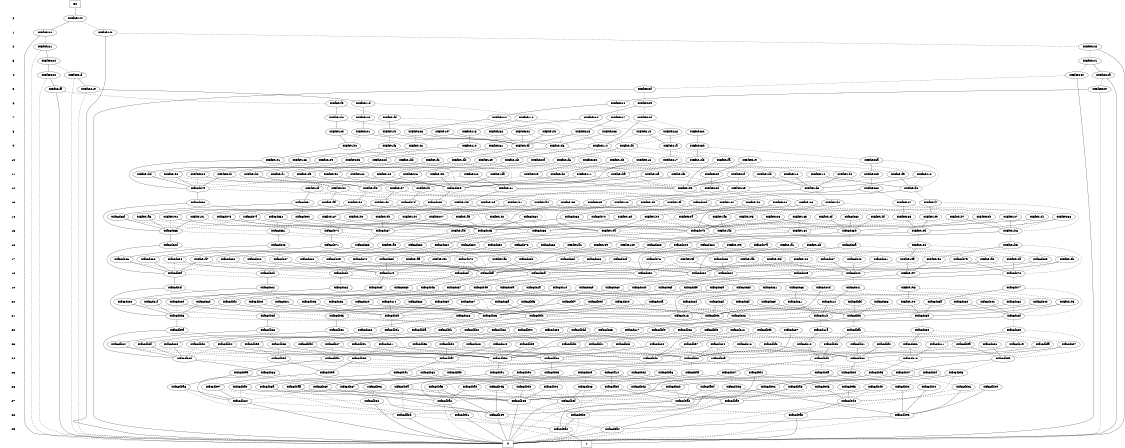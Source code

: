 digraph "DD" {
size = "7.5,10"
center = true;
edge [dir = none];
{ node [shape = plaintext];
  edge [style = invis];
  "CONST NODES" [style = invis];
" 0 " -> " 1 " -> " 2 " -> " 3 " -> " 4 " -> " 5 " -> " 6 " -> " 7 " -> " 8 " -> " 9 " -> " 10 " -> " 11 " -> " 12 " -> " 13 " -> " 14 " -> " 15 " -> " 16 " -> " 17 " -> " 18 " -> " 19 " -> " 20 " -> " 21 " -> " 22 " -> " 23 " -> " 24 " -> " 25 " -> " 26 " -> " 27 " -> " 28 " -> " 29 " -> "CONST NODES"; 
}
{ rank = same; node [shape = box]; edge [style = invis];
"F0"; }
{ rank = same; " 0 ";
"0x5fce244";
}
{ rank = same; " 1 ";
"0x5fce222";
"0x5fce243";
}
{ rank = same; " 2 ";
"0x5fce221";
"0x5fce242";
}
{ rank = same; " 3 ";
"0x5fce220";
"0x5fce241";
}
{ rank = same; " 4 ";
"0x5fce21f";
"0x5fce240";
"0x5fce200";
"0x5fce22a";
}
{ rank = same; " 5 ";
"0x5fce229";
"0x5fce1ff";
"0x5fce23f";
"0x5fce21e";
}
{ rank = same; " 6 ";
"0x5fce228";
"0x5fce21d";
"0x5fce1fe";
"0x5fce23e";
}
{ rank = same; " 7 ";
"0x5fce224";
"0x5fce21c";
"0x5fce203";
"0x5fce234";
"0x5fce227";
"0x5fce1fd";
"0x5fce23d";
"0x5fce1d8";
}
{ rank = same; " 8 ";
"0x5fce1d7";
"0x5fce1fc";
"0x5fce201";
"0x5fce23c";
"0x5fce215";
"0x5fce21b";
"0x5fce233";
"0x5fce223";
"0x5fce226";
"0x5fce232";
"0x5fce1f4";
"0x5fce225";
"0x5fce202";
"0x5fce1cd";
}
{ rank = same; " 9 ";
"0x5fce23b";
"0x5fce1df";
"0x5fce21a";
"0x5fce1d6";
"0x5fce1cc";
"0x5fce1fb";
"0x5fce214";
"0x5fce210";
"0x5fce1f3";
"0x5fce1bc";
"0x5fce231";
}
{ rank = same; " 10 ";
"0x5fce1f2";
"0x5fce23a";
"0x5fce1c3";
"0x5fce1d5";
"0x5fce20f";
"0x5fce1f6";
"0x5fce230";
"0x5fce205";
"0x5fce1ce";
"0x5fce219";
"0x5fce1de";
"0x5fce191";
"0x5fce22d";
"0x5fce1bb";
"0x5fce213";
"0x5fce1fa";
"0x5fce1cb";
"0x5fce217";
"0x5fce1e9";
"0x5fce1db";
}
{ rank = same; " 11 ";
"0x5fce1f9";
"0x5fce20e";
"0x5fce216";
"0x5fce1da";
"0x5fce1f1";
"0x5fce204";
"0x5fce22c";
"0x5fce22f";
"0x5fce1f5";
"0x5fce22b";
"0x5fce1d4";
"0x5fce1e8";
"0x5fce1d9";
"0x5fce211";
"0x5fce1ca";
"0x5fce212";
"0x5fce1c2";
"0x5fce206";
"0x5fce1b3";
"0x5fce1bd";
"0x5fce22e";
"0x5fce190";
"0x5fce239";
"0x5fce1e0";
"0x5fce1c4";
"0x5fce1dc";
"0x5fce218";
"0x5fce1dd";
"0x5fce1ba";
}
{ rank = same; " 12 ";
"0x5fce1a5";
"0x5fce18f";
"0x5fce1f0";
"0x5fce1d3";
"0x5fce1b9";
"0x5fce1f8";
"0x5fce1e7";
"0xfc6dc8e";
"0x5fce238";
"0x5fce1b2";
"0x5fce1c1";
"0x5fce20d";
"0xfc6dc7e";
"0x5fce1c9";
}
{ rank = same; " 13 ";
"0x5fce1d0";
"0x5fce1a4";
"0xfc6dc85";
"0x5fce237";
"0x5fce1c0";
"0x5fce20c";
"0x5fce1e3";
"0x5fce1b8";
"0x5fce18e";
"0xfc6dc53";
"0x5fce1f7";
"0x5fce1be";
"0xfc6dc91";
"0x5fce209";
"0x5fce1d2";
"0x5fce1c6";
"0x5fce1b1";
"0xfc6dc7d";
"0x5fce1e6";
"0xfc6dc8d";
"0x5fce1c8";
"0x5fce193";
"0x5fce1af";
"0x5fce1ef";
}
{ rank = same; " 14 ";
"0x5fce235";
"0x5fce1e5";
"0x5fce1c5";
"0x5fce1bf";
"0x5fce207";
"0x5fce1e2";
"0x5fce1cf";
"0x5fce208";
"0x5fce20b";
"0xfc6dc8f";
"0x5fce20a";
"0xfc6dc52";
"0x5fce1ee";
"0x5fce1d1";
"0x5fce19b";
"0x5fce1a6";
"0x5fce1b0";
"0x5fce187";
"0xfc6dc7f";
"0xfc6dc90";
"0xfc6dc75";
"0x5fce192";
"0x5fce1e4";
"0x5fce1b4";
"0x5fce1a3";
"0xfc6dc7c";
"0x5fce1b7";
"0xfc6dc86";
"0xfc6dc8c";
"0x5fce18d";
"0x5fce236";
"0x5fce1e1";
"0x5fce1c7";
"0x5fce1ae";
"0xfc6dc84";
}
{ rank = same; " 15 ";
"0xfc6dc67";
"0xfc6dc7b";
"0x5fce18c";
"0xfc6dc35";
"0x5fce1ad";
"0xfc6dc45";
"0x5fce1ed";
"0x5fce1a2";
"0xfc6dc74";
"0xfc6dc83";
"0x5fce19a";
"0xfc6dc8b";
"0x5fce1b6";
"0xfc6dc51";
}
{ rank = same; " 16 ";
"0xfc6dc80";
"0x5fce1a1";
"0xfc6dc66";
"0x5fce1ec";
"0xfc6dc3c";
"0xfc6dc8a";
"0xfc6dc7a";
"0x5fce18b";
"0x5fce1a9";
"0xfc6dc55";
"0xfc6dc50";
"0x5fce189";
"0x5fce19e";
"0xfc6dc48";
"0x5fce1b5";
"0x5fce199";
"0xfc6dc82";
"0xfc6dc34";
"0x5fce1ac";
"0xfc6dc44";
"0xfc6dc88";
"0xfc6dc71";
"0xfc6dc0d";
"0xfc6dc73";
}
{ rank = same; " 17 ";
"0xfc6dc49";
"0xfc6dc79";
"0x5fce1eb";
"0xfc6dc89";
"0xfc6dc36";
"0xfc6dc4f";
"0x5fce1a7";
"0xfc6dc5d";
"0xfc6dc87";
"0xfc6dc70";
"0x5fce1a0";
"0x5fce19c";
"0x5fce1ea";
"0xfc6dc33";
"0x5fce19d";
"0x5fce19f";
"0xfc6dc3b";
"0xfc6dc2c";
"0x5fce1aa";
"0xfc6dc47";
"0xfc6dc54";
"0xfc6dc72";
"0x5fce1ab";
"0x5fce188";
"0xfc6dc81";
"0x5fce1a8";
"0xfc6dc3d";
"0x5fce198";
"0xfc6dc43";
"0x5fce18a";
"0xfc6dc76";
"0xfc6dc46";
"0xfc6dc65";
"0xfc6dc68";
"0xfc6dc0c";
}
{ rank = same; " 18 ";
"0xfc6dbff";
"0xfc6dc4e";
"0xfc6dc6f";
"0xfc6dc0b";
"0xfc6dc64";
"0xfc6dc78";
"0x5fce197";
"0xfc6dc2b";
"0xfc6dc3a";
"0xfc6dc1e";
"0xfc6dc32";
"0xfc6dc42";
"0xfc6dbef";
"0xfc6dc5c";
}
{ rank = same; " 19 ";
"0xfc6dc1d";
"0xfc6dc4b";
"0xfc6dc2a";
"0x5fce196";
"0xfc6dc02";
"0xfc6dc41";
"0xfc6dc0f";
"0xfc6dc6b";
"0xfc6dc31";
"0xfc6dc60";
"0xfc6dc39";
"0xfc6dc3f";
"0xfc6dbee";
"0xfc6dc4d";
"0xfc6dbfe";
"0xfc6dc5b";
"0xfc6dc37";
"0xfc6dbf6";
"0xfc6dc77";
"0xfc6dc6e";
"0xfc6dbcf";
"0xfc6dc0a";
"0xfc6dc28";
"0xfc6dc63";
}
{ rank = same; " 20 ";
"0xfc6dc4c";
"0xfc6dc2d";
"0xfc6dbf0";
"0xfc6dc1c";
"0xfc6dc30";
"0xfc6dbf5";
"0xfc6dc5e";
"0xfc6dc62";
"0xfc6dc5f";
"0xfc6dbe6";
"0xfc6dc5a";
"0xfc6dc6c";
"0xfc6dc61";
"0xfc6dc6a";
"0x5fce195";
"0xfc6dc6d";
"0xfc6dc4a";
"0xfc6dc38";
"0xfc6dbf7";
"0x5fce194";
"0xfc6dc01";
"0xfc6dbfd";
"0xfc6dc1f";
"0xfc6dc0e";
"0xfc6dc40";
"0xfc6dc03";
"0xfc6dc14";
"0xfc6dc69";
"0xfc6dc27";
"0xfc6dc3e";
"0xfc6dc09";
"0xfc6dc29";
"0xfc6dc00";
"0xfc6dbed";
"0xfc6dbce";
}
{ rank = same; " 21 ";
"0xfc6dbc3";
"0xfc6dc2f";
"0xfc6dbe5";
"0xfc6dbf4";
"0xfc6dbec";
"0xfc6dbcd";
"0xfc6dc26";
"0xfc6dbde";
"0xfc6dbfc";
"0xfc6dc1b";
"0xfc6dc13";
"0xfc6dc59";
"0xfc6dc08";
"0xfc6dbb3";
}
{ rank = same; " 22 ";
"0xfc6dbf3";
"0xfc6dbe4";
"0xfc6dc12";
"0xfc6dc58";
"0xfc6dbc6";
"0xfc6dc07";
"0xfc6dc22";
"0xfc6db9f";
"0xfc6dc17";
"0xfc6dbc2";
"0xfc6dbe2";
"0xfc6dbf1";
"0xfc6dbf9";
"0xfc6dbd1";
"0xfc6dc05";
"0xfc6dbba";
"0xfc6dbcc";
"0xfc6dc25";
"0xfc6dbfb";
"0xfc6dbeb";
"0xfc6dbdd";
"0xfc6dbb2";
"0xfc6dc2e";
"0xfc6dc1a";
}
{ rank = same; " 23 ";
"0xfc6dbe7";
"0xfc6dbd4";
"0xfc6dbdc";
"0xfc6dbea";
"0xfc6dc15";
"0xfc6dc18";
"0xfc6dbcb";
"0xfc6dbc7";
"0xfc6dbc4";
"0xfc6dc24";
"0xfc6dbb4";
"0xfc6dbfa";
"0xfc6dc04";
"0xfc6dbf2";
"0xfc6dc23";
"0xfc6dbb1";
"0xfc6dc20";
"0xfc6dc57";
"0xfc6dbc1";
"0xfc6dbb9";
"0xfc6dc16";
"0xfc6dc11";
"0xfc6dbf8";
"0xfc6dbdf";
"0xfc6dc56";
"0xfc6db9e";
"0xfc6dbad";
"0xfc6dbd0";
"0xfc6dc19";
"0xfc6dbc5";
"0xfc6dbe3";
"0xfc6dc06";
"0xfc6dbe1";
"0xfc6dbbb";
"0xfc6dc21";
}
{ rank = same; " 24 ";
"0xfc6dbb8";
"0xfc6db8d";
"0xfc6dc10";
"0xfc6db9d";
"0xfc6dbdb";
"0xfc6dbb0";
"0xfc6dbd3";
"0xfc6dbc0";
"0xfc6dba7";
"0xfc6dbe0";
"0xfc6dbe9";
"0xfc6dbac";
"0xfc6dbca";
"0xfc6db96";
}
{ rank = same; " 25 ";
"0xfc6dbab";
"0xfc6dba1";
"0xfc6db88";
"0xfc6dbb7";
"0xfc6dbd2";
"0xfc6dba9";
"0xfc6db99";
"0xfc6db8c";
"0xfc6dbbd";
"0xfc6dbd7";
"0xfc6da10";
"0xfc6db91";
"0xfc6dbbf";
"0xfc6dbaf";
"0xfc6db95";
"0xfc6dba6";
"0xfc6dbc9";
"0xfc6d9f4";
"0xfc6db9c";
"0xfc6dbb5";
"0xfc6dbe8";
"0xfc6dbda";
}
{ rank = same; " 26 ";
"0xfc6dba5";
"0xfc6db9b";
"0xfc6dba8";
"0xfc6dbc8";
"0xfc6dbb6";
"0xfc6dbaa";
"0xfc6dbd9";
"0xfc6dba3";
"0xfc6db8e";
"0xfc6db8b";
"0xfc6dba0";
"0xfc6db92";
"0xfc6da0e";
"0xfc6db94";
"0xfc6dbd5";
"0xfc6db87";
"0xfc6dbd6";
"0xfc6db98";
"0xfc6d9f3";
"0xfc6db9a";
"0xfc6db8a";
"0xfc6dbbe";
"0xfc6db90";
"0xfc6dbbc";
"0xfc6d9d5";
"0xfc6da0f";
"0xfc6dbd8";
"0xfc6db97";
"0xfc6dbae";
}
{ rank = same; " 27 ";
"0xfc6dba2";
"0xfc6db8f";
"0xfc6db86";
"0xfc6db85";
"0xfc6d9d4";
"0xfc6d9ab";
"0xfc6dba4";
"0xfc6db84";
}
{ rank = same; " 28 ";
"0xfc6d9a0";
"0xfc6da0d";
"0xfc6db89";
"0xfc6d9b1";
"0xfc6d9be";
"0xfc6db93";
}
{ rank = same; " 29 ";
"0xfc6d9a2";
"0xfc6d9a4";
}
{ rank = same; "CONST NODES";
{ node [shape = box]; "0x7356c9c";
"0x7356c9b";
}
}
"F0" -> "0x5fce244" [style = solid];
"0x5fce244" -> "0x5fce222";
"0x5fce244" -> "0x5fce243" [style = dashed];
"0x5fce222" -> "0x7356c9c";
"0x5fce222" -> "0x5fce221" [style = dashed];
"0x5fce243" -> "0x7356c9c";
"0x5fce243" -> "0x5fce242" [style = dashed];
"0x5fce221" -> "0x5fce220";
"0x5fce221" -> "0x7356c9c" [style = dashed];
"0x5fce242" -> "0x7356c9c";
"0x5fce242" -> "0x5fce241" [style = dashed];
"0x5fce220" -> "0x5fce200";
"0x5fce220" -> "0x5fce21f" [style = dashed];
"0x5fce241" -> "0x5fce22a";
"0x5fce241" -> "0x5fce240" [style = dashed];
"0x5fce21f" -> "0x5fce21e";
"0x5fce21f" -> "0x7356c9c" [style = dashed];
"0x5fce240" -> "0x7356c9c";
"0x5fce240" -> "0x5fce23f" [style = dashed];
"0x5fce200" -> "0x5fce1ff";
"0x5fce200" -> "0x7356c9c" [style = dashed];
"0x5fce22a" -> "0x7356c9c";
"0x5fce22a" -> "0x5fce229" [style = dashed];
"0x5fce229" -> "0x5fce228";
"0x5fce229" -> "0x7356c9c" [style = dashed];
"0x5fce1ff" -> "0x7356c9c";
"0x5fce1ff" -> "0x5fce1fe" [style = dashed];
"0x5fce23f" -> "0x7356c9c";
"0x5fce23f" -> "0x5fce23e" [style = dashed];
"0x5fce21e" -> "0x5fce21d";
"0x5fce21e" -> "0x7356c9c" [style = dashed];
"0x5fce228" -> "0x5fce224";
"0x5fce228" -> "0x5fce227" [style = dashed];
"0x5fce21d" -> "0x5fce203";
"0x5fce21d" -> "0x5fce21c" [style = dashed];
"0x5fce1fe" -> "0x5fce1d8";
"0x5fce1fe" -> "0x5fce1fd" [style = dashed];
"0x5fce23e" -> "0x5fce234";
"0x5fce23e" -> "0x5fce23d" [style = dashed];
"0x5fce224" -> "0x5fce223";
"0x5fce224" -> "0x5fce1d6" [style = dashed];
"0x5fce21c" -> "0x5fce215";
"0x5fce21c" -> "0x5fce21b" [style = dashed];
"0x5fce203" -> "0x5fce201";
"0x5fce203" -> "0x5fce202" [style = dashed];
"0x5fce234" -> "0x5fce232";
"0x5fce234" -> "0x5fce233" [style = dashed];
"0x5fce227" -> "0x5fce225";
"0x5fce227" -> "0x5fce226" [style = dashed];
"0x5fce1fd" -> "0x5fce1f4";
"0x5fce1fd" -> "0x5fce1fc" [style = dashed];
"0x5fce23d" -> "0x5fce214";
"0x5fce23d" -> "0x5fce23c" [style = dashed];
"0x5fce1d8" -> "0x5fce1cd";
"0x5fce1d8" -> "0x5fce1d7" [style = dashed];
"0x5fce1d7" -> "0x5fce1d6";
"0x5fce1d7" -> "0x5fce1cc" [style = dashed];
"0x5fce1fc" -> "0x5fce1df";
"0x5fce1fc" -> "0x5fce1fb" [style = dashed];
"0x5fce201" -> "0x5fce1df";
"0x5fce201" -> "0x5fce1bc" [style = dashed];
"0x5fce23c" -> "0x5fce23b";
"0x5fce23c" -> "0x5fce1fb" [style = dashed];
"0x5fce215" -> "0x5fce210";
"0x5fce215" -> "0x5fce214" [style = dashed];
"0x5fce21b" -> "0x5fce21a";
"0x5fce21b" -> "0x5fce214" [style = dashed];
"0x5fce233" -> "0x5fce1d6";
"0x5fce233" -> "0x5fce1fb" [style = dashed];
"0x5fce223" -> "0x5fce1df";
"0x5fce223" -> "0x5fce1cc" [style = dashed];
"0x5fce226" -> "0x5fce21a";
"0x5fce226" -> "0x5fce1fb" [style = dashed];
"0x5fce232" -> "0x5fce1df";
"0x5fce232" -> "0x5fce231" [style = dashed];
"0x5fce1f4" -> "0x5fce1df";
"0x5fce1f4" -> "0x5fce1f3" [style = dashed];
"0x5fce225" -> "0x5fce1df";
"0x5fce225" -> "0x5fce214" [style = dashed];
"0x5fce202" -> "0x5fce1df";
"0x5fce202" -> "0x5fce1d6" [style = dashed];
"0x5fce1cd" -> "0x5fce1bc";
"0x5fce1cd" -> "0x5fce1cc" [style = dashed];
"0x5fce23b" -> "0x5fce1d5";
"0x5fce23b" -> "0x5fce23a" [style = dashed];
"0x5fce1df" -> "0x5fce1db";
"0x5fce1df" -> "0x5fce1de" [style = dashed];
"0x5fce21a" -> "0x5fce217";
"0x5fce21a" -> "0x5fce219" [style = dashed];
"0x5fce1d6" -> "0x5fce1ce";
"0x5fce1d6" -> "0x5fce1d5" [style = dashed];
"0x5fce1cc" -> "0x5fce1c3";
"0x5fce1cc" -> "0x5fce1cb" [style = dashed];
"0x5fce1fb" -> "0x5fce1f6";
"0x5fce1fb" -> "0x5fce1fa" [style = dashed];
"0x5fce214" -> "0x5fce1cb";
"0x5fce214" -> "0x5fce213" [style = dashed];
"0x5fce210" -> "0x5fce205";
"0x5fce210" -> "0x5fce20f" [style = dashed];
"0x5fce1f3" -> "0x5fce1e9";
"0x5fce1f3" -> "0x5fce1f2" [style = dashed];
"0x5fce1bc" -> "0x5fce191";
"0x5fce1bc" -> "0x5fce1bb" [style = dashed];
"0x5fce231" -> "0x5fce22d";
"0x5fce231" -> "0x5fce230" [style = dashed];
"0x5fce1f2" -> "0x5fce1f1";
"0x5fce1f2" -> "0x5fce1b9" [style = dashed];
"0x5fce23a" -> "0x5fce239";
"0x5fce23a" -> "0x5fce1f8" [style = dashed];
"0x5fce1c3" -> "0x5fce1bd";
"0x5fce1c3" -> "0x5fce1c2" [style = dashed];
"0x5fce1d5" -> "0x5fce1ba";
"0x5fce1d5" -> "0x5fce1d4" [style = dashed];
"0x5fce20f" -> "0x5fce206";
"0x5fce20f" -> "0x5fce20e" [style = dashed];
"0x5fce1f6" -> "0x5fce1e8";
"0x5fce1f6" -> "0x5fce1f5" [style = dashed];
"0x5fce230" -> "0x5fce22e";
"0x5fce230" -> "0x5fce22f" [style = dashed];
"0x5fce205" -> "0x5fce204";
"0x5fce205" -> "0xfc6dc8e" [style = dashed];
"0x5fce1ce" -> "0x5fce190";
"0x5fce1ce" -> "0x5fce1c1" [style = dashed];
"0x5fce219" -> "0x5fce20e";
"0x5fce219" -> "0x5fce218" [style = dashed];
"0x5fce1de" -> "0x5fce1dc";
"0x5fce1de" -> "0x5fce1dd" [style = dashed];
"0x5fce191" -> "0xfc6dc7e";
"0x5fce191" -> "0x5fce190" [style = dashed];
"0x5fce22d" -> "0x5fce22b";
"0x5fce22d" -> "0x5fce22c" [style = dashed];
"0x5fce1bb" -> "0x5fce1b3";
"0x5fce1bb" -> "0x5fce1ba" [style = dashed];
"0x5fce213" -> "0x5fce211";
"0x5fce213" -> "0x5fce212" [style = dashed];
"0x5fce1fa" -> "0x5fce1b9";
"0x5fce1fa" -> "0x5fce1f9" [style = dashed];
"0x5fce1cb" -> "0x5fce1c4";
"0x5fce1cb" -> "0x5fce1ca" [style = dashed];
"0x5fce217" -> "0xfc6dc8e";
"0x5fce217" -> "0x5fce216" [style = dashed];
"0x5fce1e9" -> "0x5fce1e0";
"0x5fce1e9" -> "0x5fce1e8" [style = dashed];
"0x5fce1db" -> "0x5fce1d9";
"0x5fce1db" -> "0x5fce1da" [style = dashed];
"0x5fce1f9" -> "0x5fce1f8";
"0x5fce1f9" -> "0x5fce1c9" [style = dashed];
"0x5fce20e" -> "0x5fce20d";
"0x5fce20e" -> "0x5fce1b9" [style = dashed];
"0x5fce216" -> "0x5fce1d3";
"0x5fce216" -> "0x5fce1c1" [style = dashed];
"0x5fce1da" -> "0xfc6dc8e";
"0x5fce1da" -> "0x5fce1c1" [style = dashed];
"0x5fce1f1" -> "0x5fce1f0";
"0x5fce1f1" -> "0x5fce1b2" [style = dashed];
"0x5fce204" -> "0x5fce1a5";
"0x5fce204" -> "0xfc6dc7e" [style = dashed];
"0x5fce22c" -> "0x5fce1c1";
"0x5fce22c" -> "0x5fce1e7" [style = dashed];
"0x5fce22f" -> "0x5fce1b9";
"0x5fce22f" -> "0x5fce1c9" [style = dashed];
"0x5fce1f5" -> "0x5fce1c1";
"0x5fce1f5" -> "0x5fce1c9" [style = dashed];
"0x5fce22b" -> "0xfc6dc7e";
"0x5fce22b" -> "0x5fce1e7" [style = dashed];
"0x5fce1d4" -> "0x5fce1d3";
"0x5fce1d4" -> "0x5fce1c9" [style = dashed];
"0x5fce1e8" -> "0xfc6dc8e";
"0x5fce1e8" -> "0x5fce1e7" [style = dashed];
"0x5fce1d9" -> "0xfc6dc8e";
"0x5fce1d9" -> "0xfc6dc7e" [style = dashed];
"0x5fce211" -> "0x5fce1f0";
"0x5fce211" -> "0x5fce1b9" [style = dashed];
"0x5fce1ca" -> "0xfc6dc8e";
"0x5fce1ca" -> "0x5fce1c9" [style = dashed];
"0x5fce212" -> "0x5fce1f8";
"0x5fce212" -> "0x5fce1b9" [style = dashed];
"0x5fce1c2" -> "0x5fce1c1";
"0x5fce1c2" -> "0x5fce18f" [style = dashed];
"0x5fce206" -> "0x5fce1a5";
"0x5fce206" -> "0x5fce1f0" [style = dashed];
"0x5fce1b3" -> "0x5fce1a5";
"0x5fce1b3" -> "0x5fce1b2" [style = dashed];
"0x5fce1bd" -> "0xfc6dc7e";
"0x5fce1bd" -> "0x5fce18f" [style = dashed];
"0x5fce22e" -> "0x5fce1b9";
"0x5fce22e" -> "0x5fce1b2" [style = dashed];
"0x5fce190" -> "0xfc6dc8e";
"0x5fce190" -> "0x5fce18f" [style = dashed];
"0x5fce239" -> "0x5fce238";
"0x5fce239" -> "0x5fce1b9" [style = dashed];
"0x5fce1e0" -> "0xfc6dc7e";
"0x5fce1e0" -> "0x5fce1b2" [style = dashed];
"0x5fce1c4" -> "0xfc6dc8e";
"0x5fce1c4" -> "0x5fce1b2" [style = dashed];
"0x5fce1dc" -> "0x5fce1a5";
"0x5fce1dc" -> "0x5fce1b9" [style = dashed];
"0x5fce218" -> "0x5fce1d3";
"0x5fce218" -> "0x5fce1f8" [style = dashed];
"0x5fce1dd" -> "0x5fce1d3";
"0x5fce1dd" -> "0x5fce1b9" [style = dashed];
"0x5fce1ba" -> "0xfc6dc8e";
"0x5fce1ba" -> "0x5fce1b9" [style = dashed];
"0x5fce1a5" -> "0x5fce193";
"0x5fce1a5" -> "0x5fce1a4" [style = dashed];
"0x5fce18f" -> "0xfc6dc91";
"0x5fce18f" -> "0x5fce18e" [style = dashed];
"0x5fce1f0" -> "0xfc6dc7d";
"0x5fce1f0" -> "0x5fce1ef" [style = dashed];
"0x5fce1d3" -> "0x5fce1d0";
"0x5fce1d3" -> "0x5fce1d2" [style = dashed];
"0x5fce1b9" -> "0x5fce18e";
"0x5fce1b9" -> "0x5fce1b8" [style = dashed];
"0x5fce1f8" -> "0x5fce1c0";
"0x5fce1f8" -> "0x5fce1f7" [style = dashed];
"0x5fce1e7" -> "0x5fce1e3";
"0x5fce1e7" -> "0x5fce1e6" [style = dashed];
"0xfc6dc8e" -> "0xfc6dc85";
"0xfc6dc8e" -> "0xfc6dc8d" [style = dashed];
"0x5fce238" -> "0xfc6dc8d";
"0x5fce238" -> "0x5fce237" [style = dashed];
"0x5fce1b2" -> "0x5fce1af";
"0x5fce1b2" -> "0x5fce1b1" [style = dashed];
"0x5fce1c1" -> "0x5fce1be";
"0x5fce1c1" -> "0x5fce1c0" [style = dashed];
"0x5fce20d" -> "0x5fce209";
"0x5fce20d" -> "0x5fce20c" [style = dashed];
"0xfc6dc7e" -> "0xfc6dc53";
"0xfc6dc7e" -> "0xfc6dc7d" [style = dashed];
"0x5fce1c9" -> "0x5fce1c6";
"0x5fce1c9" -> "0x5fce1c8" [style = dashed];
"0x5fce1d0" -> "0xfc6dc45";
"0x5fce1d0" -> "0x5fce1cf" [style = dashed];
"0x5fce1a4" -> "0x5fce19b";
"0x5fce1a4" -> "0x5fce1a3" [style = dashed];
"0xfc6dc85" -> "0xfc6dc7f";
"0xfc6dc85" -> "0xfc6dc84" [style = dashed];
"0x5fce237" -> "0x5fce235";
"0x5fce237" -> "0x5fce236" [style = dashed];
"0x5fce1c0" -> "0xfc6dc7c";
"0x5fce1c0" -> "0x5fce1bf" [style = dashed];
"0x5fce20c" -> "0x5fce20a";
"0x5fce20c" -> "0x5fce20b" [style = dashed];
"0x5fce1e3" -> "0x5fce1e1";
"0x5fce1e3" -> "0x5fce1e2" [style = dashed];
"0x5fce1b8" -> "0x5fce1b4";
"0x5fce1b8" -> "0x5fce1b7" [style = dashed];
"0x5fce18e" -> "0x5fce187";
"0x5fce18e" -> "0x5fce18d" [style = dashed];
"0xfc6dc53" -> "0xfc6dc35";
"0xfc6dc53" -> "0xfc6dc52" [style = dashed];
"0x5fce1f7" -> "0x5fce1ee";
"0x5fce1f7" -> "0x5fce1b6" [style = dashed];
"0x5fce1be" -> "0xfc6dc52";
"0x5fce1be" -> "0xfc6dc83" [style = dashed];
"0xfc6dc91" -> "0xfc6dc8f";
"0xfc6dc91" -> "0xfc6dc90" [style = dashed];
"0x5fce209" -> "0x5fce207";
"0x5fce209" -> "0x5fce208" [style = dashed];
"0x5fce1d2" -> "0x5fce1a3";
"0x5fce1d2" -> "0x5fce1d1" [style = dashed];
"0x5fce1c6" -> "0x5fce1ae";
"0x5fce1c6" -> "0x5fce1c5" [style = dashed];
"0x5fce1b1" -> "0x5fce1b0";
"0x5fce1b1" -> "0xfc6dc7b" [style = dashed];
"0xfc6dc7d" -> "0xfc6dc75";
"0xfc6dc7d" -> "0xfc6dc7c" [style = dashed];
"0x5fce1e6" -> "0x5fce1e4";
"0x5fce1e6" -> "0x5fce1e5" [style = dashed];
"0xfc6dc8d" -> "0xfc6dc86";
"0xfc6dc8d" -> "0xfc6dc8c" [style = dashed];
"0x5fce1c8" -> "0xfc6dc7b";
"0x5fce1c8" -> "0x5fce1c7" [style = dashed];
"0x5fce193" -> "0x5fce192";
"0x5fce193" -> "0xfc6dc45" [style = dashed];
"0x5fce1af" -> "0x5fce1a6";
"0x5fce1af" -> "0x5fce1ae" [style = dashed];
"0x5fce1ef" -> "0x5fce19a";
"0x5fce1ef" -> "0x5fce1ee" [style = dashed];
"0x5fce235" -> "0x5fce1ed";
"0x5fce235" -> "0x5fce19a" [style = dashed];
"0x5fce1e5" -> "0xfc6dc7b";
"0x5fce1e5" -> "0x5fce18c" [style = dashed];
"0x5fce1c5" -> "0xfc6dc83";
"0x5fce1c5" -> "0x5fce18c" [style = dashed];
"0x5fce1bf" -> "0xfc6dc8b";
"0x5fce1bf" -> "0x5fce18c" [style = dashed];
"0x5fce207" -> "0xfc6dc67";
"0x5fce207" -> "0xfc6dc45" [style = dashed];
"0x5fce1e2" -> "0xfc6dc83";
"0x5fce1e2" -> "0x5fce1ad" [style = dashed];
"0x5fce1cf" -> "0xfc6dc8b";
"0x5fce1cf" -> "0xfc6dc83" [style = dashed];
"0x5fce208" -> "0xfc6dc8b";
"0x5fce208" -> "0xfc6dc45" [style = dashed];
"0x5fce20b" -> "0x5fce1a2";
"0x5fce20b" -> "0x5fce1b6" [style = dashed];
"0xfc6dc8f" -> "0xfc6dc35";
"0xfc6dc8f" -> "0xfc6dc51" [style = dashed];
"0x5fce20a" -> "0x5fce1a2";
"0x5fce20a" -> "0x5fce19a" [style = dashed];
"0xfc6dc52" -> "0xfc6dc45";
"0xfc6dc52" -> "0xfc6dc51" [style = dashed];
"0x5fce1ee" -> "0x5fce1ed";
"0x5fce1ee" -> "0xfc6dc7b" [style = dashed];
"0x5fce1d1" -> "0xfc6dc8b";
"0x5fce1d1" -> "0x5fce1b6" [style = dashed];
"0x5fce19b" -> "0xfc6dc67";
"0x5fce19b" -> "0x5fce19a" [style = dashed];
"0x5fce1a6" -> "0xfc6dc35";
"0x5fce1a6" -> "0xfc6dc74" [style = dashed];
"0x5fce1b0" -> "0x5fce19a";
"0x5fce1b0" -> "0xfc6dc74" [style = dashed];
"0x5fce187" -> "0xfc6dc45";
"0x5fce187" -> "0xfc6dc74" [style = dashed];
"0xfc6dc7f" -> "0xfc6dc45";
"0xfc6dc7f" -> "0xfc6dc35" [style = dashed];
"0xfc6dc90" -> "0xfc6dc83";
"0xfc6dc90" -> "0xfc6dc51" [style = dashed];
"0xfc6dc75" -> "0xfc6dc67";
"0xfc6dc75" -> "0xfc6dc74" [style = dashed];
"0x5fce192" -> "0xfc6dc67";
"0x5fce192" -> "0xfc6dc35" [style = dashed];
"0x5fce1e4" -> "0xfc6dc7b";
"0x5fce1e4" -> "0xfc6dc74" [style = dashed];
"0x5fce1b4" -> "0x5fce19a";
"0x5fce1b4" -> "0xfc6dc7b" [style = dashed];
"0x5fce1a3" -> "0x5fce1a2";
"0x5fce1a3" -> "0xfc6dc7b" [style = dashed];
"0xfc6dc7c" -> "0xfc6dc45";
"0xfc6dc7c" -> "0xfc6dc7b" [style = dashed];
"0x5fce1b7" -> "0x5fce1b6";
"0x5fce1b7" -> "0xfc6dc7b" [style = dashed];
"0xfc6dc86" -> "0xfc6dc67";
"0xfc6dc86" -> "0xfc6dc7b" [style = dashed];
"0xfc6dc8c" -> "0xfc6dc8b";
"0xfc6dc8c" -> "0xfc6dc7b" [style = dashed];
"0x5fce18d" -> "0xfc6dc45";
"0x5fce18d" -> "0x5fce18c" [style = dashed];
"0x5fce236" -> "0x5fce1ed";
"0x5fce236" -> "0x5fce1b6" [style = dashed];
"0x5fce1e1" -> "0xfc6dc35";
"0x5fce1e1" -> "0x5fce1ad" [style = dashed];
"0x5fce1c7" -> "0x5fce1b6";
"0x5fce1c7" -> "0x5fce18c" [style = dashed];
"0x5fce1ae" -> "0xfc6dc45";
"0x5fce1ae" -> "0x5fce1ad" [style = dashed];
"0xfc6dc84" -> "0xfc6dc45";
"0xfc6dc84" -> "0xfc6dc83" [style = dashed];
"0xfc6dc67" -> "0xfc6dc55";
"0xfc6dc67" -> "0xfc6dc66" [style = dashed];
"0xfc6dc7b" -> "0xfc6dc50";
"0xfc6dc7b" -> "0xfc6dc7a" [style = dashed];
"0x5fce18c" -> "0x5fce189";
"0x5fce18c" -> "0x5fce18b" [style = dashed];
"0xfc6dc35" -> "0xfc6dc0d";
"0xfc6dc35" -> "0xfc6dc34" [style = dashed];
"0x5fce1ad" -> "0x5fce1a9";
"0x5fce1ad" -> "0x5fce1ac" [style = dashed];
"0xfc6dc45" -> "0xfc6dc3c";
"0xfc6dc45" -> "0xfc6dc44" [style = dashed];
"0x5fce1ed" -> "0xfc6dc44";
"0x5fce1ed" -> "0x5fce1ec" [style = dashed];
"0x5fce1a2" -> "0x5fce19e";
"0x5fce1a2" -> "0x5fce1a1" [style = dashed];
"0xfc6dc74" -> "0xfc6dc71";
"0xfc6dc74" -> "0xfc6dc73" [style = dashed];
"0xfc6dc83" -> "0xfc6dc80";
"0xfc6dc83" -> "0xfc6dc82" [style = dashed];
"0x5fce19a" -> "0xfc6dc34";
"0x5fce19a" -> "0x5fce199" [style = dashed];
"0xfc6dc8b" -> "0xfc6dc88";
"0xfc6dc8b" -> "0xfc6dc8a" [style = dashed];
"0x5fce1b6" -> "0xfc6dc82";
"0x5fce1b6" -> "0x5fce1b5" [style = dashed];
"0xfc6dc51" -> "0xfc6dc48";
"0xfc6dc51" -> "0xfc6dc50" [style = dashed];
"0xfc6dc80" -> "0xfc6dc0c";
"0xfc6dc80" -> "0xfc6dc3a" [style = dashed];
"0x5fce1a1" -> "0x5fce19f";
"0x5fce1a1" -> "0x5fce1a0" [style = dashed];
"0xfc6dc66" -> "0xfc6dc5d";
"0xfc6dc66" -> "0xfc6dc65" [style = dashed];
"0x5fce1ec" -> "0x5fce1ea";
"0x5fce1ec" -> "0x5fce1eb" [style = dashed];
"0xfc6dc3c" -> "0xfc6dc36";
"0xfc6dc3c" -> "0xfc6dc3b" [style = dashed];
"0xfc6dc8a" -> "0xfc6dc65";
"0xfc6dc8a" -> "0xfc6dc89" [style = dashed];
"0xfc6dc7a" -> "0xfc6dc76";
"0xfc6dc7a" -> "0xfc6dc79" [style = dashed];
"0x5fce18b" -> "0xfc6dc32";
"0x5fce18b" -> "0x5fce18a" [style = dashed];
"0x5fce1a9" -> "0x5fce1a7";
"0x5fce1a9" -> "0x5fce1a8" [style = dashed];
"0xfc6dc55" -> "0xfc6dc54";
"0xfc6dc55" -> "0xfc6dbff" [style = dashed];
"0xfc6dc50" -> "0xfc6dc49";
"0xfc6dc50" -> "0xfc6dc4f" [style = dashed];
"0x5fce189" -> "0xfc6dc70";
"0x5fce189" -> "0x5fce188" [style = dashed];
"0x5fce19e" -> "0x5fce19c";
"0x5fce19e" -> "0x5fce19d" [style = dashed];
"0xfc6dc48" -> "0xfc6dc46";
"0xfc6dc48" -> "0xfc6dc47" [style = dashed];
"0x5fce1b5" -> "0x5fce198";
"0x5fce1b5" -> "0xfc6dc78" [style = dashed];
"0x5fce199" -> "0xfc6dc5c";
"0x5fce199" -> "0x5fce198" [style = dashed];
"0xfc6dc82" -> "0xfc6dc33";
"0xfc6dc82" -> "0xfc6dc81" [style = dashed];
"0xfc6dc34" -> "0xfc6dc2c";
"0xfc6dc34" -> "0xfc6dc33" [style = dashed];
"0x5fce1ac" -> "0x5fce1aa";
"0x5fce1ac" -> "0x5fce1ab" [style = dashed];
"0xfc6dc44" -> "0xfc6dc3d";
"0xfc6dc44" -> "0xfc6dc43" [style = dashed];
"0xfc6dc88" -> "0xfc6dbff";
"0xfc6dc88" -> "0xfc6dc87" [style = dashed];
"0xfc6dc71" -> "0xfc6dc68";
"0xfc6dc71" -> "0xfc6dc70" [style = dashed];
"0xfc6dc0d" -> "0xfc6dbef";
"0xfc6dc0d" -> "0xfc6dc0c" [style = dashed];
"0xfc6dc73" -> "0xfc6dc72";
"0xfc6dc73" -> "0xfc6dc32" [style = dashed];
"0xfc6dc49" -> "0xfc6dbff";
"0xfc6dc49" -> "0xfc6dc2b" [style = dashed];
"0xfc6dc79" -> "0xfc6dc78";
"0xfc6dc79" -> "0xfc6dc32" [style = dashed];
"0x5fce1eb" -> "0x5fce197";
"0x5fce1eb" -> "0xfc6dc78" [style = dashed];
"0xfc6dc89" -> "0xfc6dc42";
"0xfc6dc89" -> "0xfc6dc78" [style = dashed];
"0xfc6dc36" -> "0xfc6dbff";
"0xfc6dc36" -> "0xfc6dbef" [style = dashed];
"0xfc6dc4f" -> "0xfc6dbff";
"0xfc6dc4f" -> "0xfc6dc4e" [style = dashed];
"0x5fce1a7" -> "0xfc6dbef";
"0x5fce1a7" -> "0xfc6dc6f" [style = dashed];
"0xfc6dc5d" -> "0xfc6dc1e";
"0xfc6dc5d" -> "0xfc6dc5c" [style = dashed];
"0xfc6dc87" -> "0xfc6dc42";
"0xfc6dc87" -> "0xfc6dc3a" [style = dashed];
"0xfc6dc70" -> "0xfc6dbff";
"0xfc6dc70" -> "0xfc6dc6f" [style = dashed];
"0x5fce1a0" -> "0xfc6dc64";
"0x5fce1a0" -> "0xfc6dc78" [style = dashed];
"0x5fce19c" -> "0xfc6dc1e";
"0x5fce19c" -> "0xfc6dbff" [style = dashed];
"0x5fce1ea" -> "0x5fce197";
"0x5fce1ea" -> "0xfc6dc5c" [style = dashed];
"0xfc6dc33" -> "0xfc6dbff";
"0xfc6dc33" -> "0xfc6dc32" [style = dashed];
"0x5fce19d" -> "0xfc6dc42";
"0x5fce19d" -> "0xfc6dbff" [style = dashed];
"0x5fce19f" -> "0xfc6dc64";
"0x5fce19f" -> "0xfc6dc5c" [style = dashed];
"0xfc6dc3b" -> "0xfc6dbff";
"0xfc6dc3b" -> "0xfc6dc3a" [style = dashed];
"0xfc6dc2c" -> "0xfc6dc1e";
"0xfc6dc2c" -> "0xfc6dc2b" [style = dashed];
"0x5fce1aa" -> "0xfc6dc32";
"0x5fce1aa" -> "0xfc6dc2b" [style = dashed];
"0xfc6dc47" -> "0xfc6dc3a";
"0xfc6dc47" -> "0xfc6dc0b" [style = dashed];
"0xfc6dc54" -> "0xfc6dc1e";
"0xfc6dc54" -> "0xfc6dbef" [style = dashed];
"0xfc6dc72" -> "0xfc6dc5c";
"0xfc6dc72" -> "0xfc6dc2b" [style = dashed];
"0x5fce1ab" -> "0xfc6dc32";
"0x5fce1ab" -> "0xfc6dc4e" [style = dashed];
"0x5fce188" -> "0xfc6dc3a";
"0x5fce188" -> "0xfc6dc4e" [style = dashed];
"0xfc6dc81" -> "0xfc6dc42";
"0xfc6dc81" -> "0xfc6dc4e" [style = dashed];
"0x5fce1a8" -> "0xfc6dc3a";
"0x5fce1a8" -> "0xfc6dc6f" [style = dashed];
"0xfc6dc3d" -> "0xfc6dc1e";
"0xfc6dc3d" -> "0xfc6dc32" [style = dashed];
"0x5fce198" -> "0x5fce197";
"0x5fce198" -> "0xfc6dc32" [style = dashed];
"0xfc6dc43" -> "0xfc6dc42";
"0xfc6dc43" -> "0xfc6dc32" [style = dashed];
"0x5fce18a" -> "0xfc6dc78";
"0x5fce18a" -> "0xfc6dc4e" [style = dashed];
"0xfc6dc76" -> "0xfc6dc5c";
"0xfc6dc76" -> "0xfc6dc32" [style = dashed];
"0xfc6dc46" -> "0xfc6dbef";
"0xfc6dc46" -> "0xfc6dc0b" [style = dashed];
"0xfc6dc65" -> "0xfc6dc64";
"0xfc6dc65" -> "0xfc6dc32" [style = dashed];
"0xfc6dc68" -> "0xfc6dbef";
"0xfc6dc68" -> "0xfc6dc2b" [style = dashed];
"0xfc6dc0c" -> "0xfc6dbff";
"0xfc6dc0c" -> "0xfc6dc0b" [style = dashed];
"0xfc6dbff" -> "0xfc6dbf6";
"0xfc6dbff" -> "0xfc6dbfe" [style = dashed];
"0xfc6dc4e" -> "0xfc6dc4b";
"0xfc6dc4e" -> "0xfc6dc4d" [style = dashed];
"0xfc6dc6f" -> "0xfc6dc6b";
"0xfc6dc6f" -> "0xfc6dc6e" [style = dashed];
"0xfc6dc0b" -> "0xfc6dc02";
"0xfc6dc0b" -> "0xfc6dc0a" [style = dashed];
"0xfc6dc64" -> "0xfc6dc60";
"0xfc6dc64" -> "0xfc6dc63" [style = dashed];
"0xfc6dc78" -> "0xfc6dc39";
"0xfc6dc78" -> "0xfc6dc77" [style = dashed];
"0x5fce197" -> "0xfc6dbfe";
"0x5fce197" -> "0x5fce196" [style = dashed];
"0xfc6dc2b" -> "0xfc6dc28";
"0xfc6dc2b" -> "0xfc6dc2a" [style = dashed];
"0xfc6dc3a" -> "0xfc6dc37";
"0xfc6dc3a" -> "0xfc6dc39" [style = dashed];
"0xfc6dc1e" -> "0xfc6dc0f";
"0xfc6dc1e" -> "0xfc6dc1d" [style = dashed];
"0xfc6dc32" -> "0xfc6dc0a";
"0xfc6dc32" -> "0xfc6dc31" [style = dashed];
"0xfc6dc42" -> "0xfc6dc3f";
"0xfc6dc42" -> "0xfc6dc41" [style = dashed];
"0xfc6dbef" -> "0xfc6dbcf";
"0xfc6dbef" -> "0xfc6dbee" [style = dashed];
"0xfc6dc5c" -> "0xfc6dbee";
"0xfc6dc5c" -> "0xfc6dc5b" [style = dashed];
"0xfc6dc1d" -> "0xfc6dc14";
"0xfc6dc1d" -> "0xfc6dc1c" [style = dashed];
"0xfc6dc4b" -> "0xfc6dc27";
"0xfc6dc4b" -> "0xfc6dc4a" [style = dashed];
"0xfc6dc2a" -> "0xfc6dc29";
"0xfc6dc2a" -> "0xfc6dbec" [style = dashed];
"0x5fce196" -> "0x5fce194";
"0x5fce196" -> "0x5fce195" [style = dashed];
"0xfc6dc02" -> "0xfc6dc00";
"0xfc6dc02" -> "0xfc6dc01" [style = dashed];
"0xfc6dc41" -> "0xfc6dc1c";
"0xfc6dc41" -> "0xfc6dc40" [style = dashed];
"0xfc6dc0f" -> "0xfc6dc0e";
"0xfc6dc0f" -> "0xfc6dbc3" [style = dashed];
"0xfc6dc6b" -> "0xfc6dc69";
"0xfc6dc6b" -> "0xfc6dc6a" [style = dashed];
"0xfc6dc31" -> "0xfc6dc2d";
"0xfc6dc31" -> "0xfc6dc30" [style = dashed];
"0xfc6dc60" -> "0xfc6dc5e";
"0xfc6dc60" -> "0xfc6dc5f" [style = dashed];
"0xfc6dc39" -> "0xfc6dbed";
"0xfc6dc39" -> "0xfc6dc38" [style = dashed];
"0xfc6dc3f" -> "0xfc6dbc3";
"0xfc6dc3f" -> "0xfc6dc3e" [style = dashed];
"0xfc6dbee" -> "0xfc6dbe6";
"0xfc6dbee" -> "0xfc6dbed" [style = dashed];
"0xfc6dc4d" -> "0xfc6dbec";
"0xfc6dc4d" -> "0xfc6dc4c" [style = dashed];
"0xfc6dbfe" -> "0xfc6dbf7";
"0xfc6dbfe" -> "0xfc6dbfd" [style = dashed];
"0xfc6dc5b" -> "0xfc6dc13";
"0xfc6dc5b" -> "0xfc6dc5a" [style = dashed];
"0xfc6dc37" -> "0xfc6dbce";
"0xfc6dc37" -> "0xfc6dbf4" [style = dashed];
"0xfc6dbf6" -> "0xfc6dbf0";
"0xfc6dbf6" -> "0xfc6dbf5" [style = dashed];
"0xfc6dc77" -> "0xfc6dc5a";
"0xfc6dc77" -> "0xfc6dc2f" [style = dashed];
"0xfc6dc6e" -> "0xfc6dc6c";
"0xfc6dc6e" -> "0xfc6dc6d" [style = dashed];
"0xfc6dbcf" -> "0xfc6dbb3";
"0xfc6dbcf" -> "0xfc6dbce" [style = dashed];
"0xfc6dc0a" -> "0xfc6dc03";
"0xfc6dc0a" -> "0xfc6dc09" [style = dashed];
"0xfc6dc28" -> "0xfc6dc1f";
"0xfc6dc28" -> "0xfc6dc27" [style = dashed];
"0xfc6dc63" -> "0xfc6dc61";
"0xfc6dc63" -> "0xfc6dc62" [style = dashed];
"0xfc6dc4c" -> "0xfc6dc2f";
"0xfc6dc4c" -> "0xfc6dc08" [style = dashed];
"0xfc6dc2d" -> "0xfc6dc13";
"0xfc6dc2d" -> "0xfc6dbec" [style = dashed];
"0xfc6dbf0" -> "0xfc6dbc3";
"0xfc6dbf0" -> "0xfc6dbb3" [style = dashed];
"0xfc6dc1c" -> "0xfc6dc1b";
"0xfc6dc1c" -> "0xfc6dbec" [style = dashed];
"0xfc6dc30" -> "0xfc6dc2f";
"0xfc6dc30" -> "0xfc6dbec" [style = dashed];
"0xfc6dbf5" -> "0xfc6dbc3";
"0xfc6dbf5" -> "0xfc6dbf4" [style = dashed];
"0xfc6dc5e" -> "0xfc6dbde";
"0xfc6dc5e" -> "0xfc6dbc3" [style = dashed];
"0xfc6dc62" -> "0xfc6dc1b";
"0xfc6dc62" -> "0xfc6dc2f" [style = dashed];
"0xfc6dc5f" -> "0xfc6dbfc";
"0xfc6dc5f" -> "0xfc6dbc3" [style = dashed];
"0xfc6dbe6" -> "0xfc6dbde";
"0xfc6dbe6" -> "0xfc6dbe5" [style = dashed];
"0xfc6dc5a" -> "0xfc6dc59";
"0xfc6dc5a" -> "0xfc6dbec" [style = dashed];
"0xfc6dc6c" -> "0xfc6dbec";
"0xfc6dc6c" -> "0xfc6dbe5" [style = dashed];
"0xfc6dc61" -> "0xfc6dc1b";
"0xfc6dc61" -> "0xfc6dc13" [style = dashed];
"0xfc6dc6a" -> "0xfc6dbf4";
"0xfc6dc6a" -> "0xfc6dc26" [style = dashed];
"0x5fce195" -> "0xfc6dc59";
"0x5fce195" -> "0xfc6dc2f" [style = dashed];
"0xfc6dc6d" -> "0xfc6dbec";
"0xfc6dc6d" -> "0xfc6dc08" [style = dashed];
"0xfc6dc4a" -> "0xfc6dbf4";
"0xfc6dc4a" -> "0xfc6dc08" [style = dashed];
"0xfc6dc38" -> "0xfc6dbfc";
"0xfc6dc38" -> "0xfc6dc08" [style = dashed];
"0xfc6dbf7" -> "0xfc6dbde";
"0xfc6dbf7" -> "0xfc6dbec" [style = dashed];
"0x5fce194" -> "0xfc6dc59";
"0x5fce194" -> "0xfc6dc13" [style = dashed];
"0xfc6dc01" -> "0xfc6dbf4";
"0xfc6dc01" -> "0xfc6dbcd" [style = dashed];
"0xfc6dbfd" -> "0xfc6dbfc";
"0xfc6dbfd" -> "0xfc6dbec" [style = dashed];
"0xfc6dc1f" -> "0xfc6dbb3";
"0xfc6dc1f" -> "0xfc6dbe5" [style = dashed];
"0xfc6dc0e" -> "0xfc6dbde";
"0xfc6dc0e" -> "0xfc6dbb3" [style = dashed];
"0xfc6dc40" -> "0xfc6dbfc";
"0xfc6dc40" -> "0xfc6dc2f" [style = dashed];
"0xfc6dc03" -> "0xfc6dbc3";
"0xfc6dc03" -> "0xfc6dbe5" [style = dashed];
"0xfc6dc14" -> "0xfc6dbde";
"0xfc6dc14" -> "0xfc6dc13" [style = dashed];
"0xfc6dc69" -> "0xfc6dbb3";
"0xfc6dc69" -> "0xfc6dc26" [style = dashed];
"0xfc6dc27" -> "0xfc6dbc3";
"0xfc6dc27" -> "0xfc6dc26" [style = dashed];
"0xfc6dc3e" -> "0xfc6dbfc";
"0xfc6dc3e" -> "0xfc6dbf4" [style = dashed];
"0xfc6dc09" -> "0xfc6dbc3";
"0xfc6dc09" -> "0xfc6dc08" [style = dashed];
"0xfc6dc29" -> "0xfc6dc13";
"0xfc6dc29" -> "0xfc6dbe5" [style = dashed];
"0xfc6dc00" -> "0xfc6dbb3";
"0xfc6dc00" -> "0xfc6dbcd" [style = dashed];
"0xfc6dbed" -> "0xfc6dbc3";
"0xfc6dbed" -> "0xfc6dbec" [style = dashed];
"0xfc6dbce" -> "0xfc6dbc3";
"0xfc6dbce" -> "0xfc6dbcd" [style = dashed];
"0xfc6dbc3" -> "0xfc6dbba";
"0xfc6dbc3" -> "0xfc6dbc2" [style = dashed];
"0xfc6dc2f" -> "0xfc6dbf3";
"0xfc6dc2f" -> "0xfc6dc2e" [style = dashed];
"0xfc6dbe5" -> "0xfc6dbe2";
"0xfc6dbe5" -> "0xfc6dbe4" [style = dashed];
"0xfc6dbf4" -> "0xfc6dbf1";
"0xfc6dbf4" -> "0xfc6dbf3" [style = dashed];
"0xfc6dbec" -> "0xfc6dbcc";
"0xfc6dbec" -> "0xfc6dbeb" [style = dashed];
"0xfc6dbcd" -> "0xfc6dbc6";
"0xfc6dbcd" -> "0xfc6dbcc" [style = dashed];
"0xfc6dc26" -> "0xfc6dc22";
"0xfc6dc26" -> "0xfc6dc25" [style = dashed];
"0xfc6dbde" -> "0xfc6dbd1";
"0xfc6dbde" -> "0xfc6dbdd" [style = dashed];
"0xfc6dbfc" -> "0xfc6dbf9";
"0xfc6dbfc" -> "0xfc6dbfb" [style = dashed];
"0xfc6dc1b" -> "0xfc6dc17";
"0xfc6dc1b" -> "0xfc6dc1a" [style = dashed];
"0xfc6dc13" -> "0xfc6dbb2";
"0xfc6dc13" -> "0xfc6dc12" [style = dashed];
"0xfc6dc59" -> "0xfc6dbc2";
"0xfc6dc59" -> "0xfc6dc58" [style = dashed];
"0xfc6dc08" -> "0xfc6dc05";
"0xfc6dc08" -> "0xfc6dc07" [style = dashed];
"0xfc6dbb3" -> "0xfc6db9f";
"0xfc6dbb3" -> "0xfc6dbb2" [style = dashed];
"0xfc6dbf3" -> "0xfc6dbb1";
"0xfc6dbf3" -> "0xfc6dbf2" [style = dashed];
"0xfc6dbe4" -> "0xfc6dbe3";
"0xfc6dbe4" -> "0xfc6dbb0" [style = dashed];
"0xfc6dc12" -> "0xfc6dbd3";
"0xfc6dc12" -> "0xfc6dc11" [style = dashed];
"0xfc6dc58" -> "0xfc6dc56";
"0xfc6dc58" -> "0xfc6dc57" [style = dashed];
"0xfc6dbc6" -> "0xfc6dbc4";
"0xfc6dbc6" -> "0xfc6dbc5" [style = dashed];
"0xfc6dc07" -> "0xfc6dbb0";
"0xfc6dc07" -> "0xfc6dc06" [style = dashed];
"0xfc6dc22" -> "0xfc6dc20";
"0xfc6dc22" -> "0xfc6dc21" [style = dashed];
"0xfc6db9f" -> "0xfc6db8d";
"0xfc6db9f" -> "0xfc6db9e" [style = dashed];
"0xfc6dc17" -> "0xfc6dc15";
"0xfc6dc17" -> "0xfc6dc16" [style = dashed];
"0xfc6dbc2" -> "0xfc6dbbb";
"0xfc6dbc2" -> "0xfc6dbc1" [style = dashed];
"0xfc6dbe2" -> "0xfc6dbdf";
"0xfc6dbe2" -> "0xfc6dbe1" [style = dashed];
"0xfc6dbf1" -> "0xfc6db9e";
"0xfc6dbf1" -> "0xfc6dbb8" [style = dashed];
"0xfc6dbf9" -> "0xfc6db96";
"0xfc6dbf9" -> "0xfc6dbf8" [style = dashed];
"0xfc6dbd1" -> "0xfc6dbd0";
"0xfc6dbd1" -> "0xfc6db96" [style = dashed];
"0xfc6dc05" -> "0xfc6dbe1";
"0xfc6dc05" -> "0xfc6dc04" [style = dashed];
"0xfc6dbba" -> "0xfc6dbb4";
"0xfc6dbba" -> "0xfc6dbb9" [style = dashed];
"0xfc6dbcc" -> "0xfc6dbc7";
"0xfc6dbcc" -> "0xfc6dbcb" [style = dashed];
"0xfc6dc25" -> "0xfc6dc23";
"0xfc6dc25" -> "0xfc6dc24" [style = dashed];
"0xfc6dbfb" -> "0xfc6dbdc";
"0xfc6dbfb" -> "0xfc6dbfa" [style = dashed];
"0xfc6dbeb" -> "0xfc6dbe7";
"0xfc6dbeb" -> "0xfc6dbea" [style = dashed];
"0xfc6dbdd" -> "0xfc6dbd4";
"0xfc6dbdd" -> "0xfc6dbdc" [style = dashed];
"0xfc6dbb2" -> "0xfc6dbad";
"0xfc6dbb2" -> "0xfc6dbb1" [style = dashed];
"0xfc6dc2e" -> "0xfc6dc11";
"0xfc6dc2e" -> "0xfc6dbe9" [style = dashed];
"0xfc6dc1a" -> "0xfc6dc18";
"0xfc6dc1a" -> "0xfc6dc19" [style = dashed];
"0xfc6dbe7" -> "0xfc6dbd3";
"0xfc6dbe7" -> "0xfc6dbb0" [style = dashed];
"0xfc6dbd4" -> "0xfc6dba7";
"0xfc6dbd4" -> "0xfc6dbd3" [style = dashed];
"0xfc6dbdc" -> "0xfc6dbdb";
"0xfc6dbdc" -> "0xfc6dbb0" [style = dashed];
"0xfc6dbea" -> "0xfc6dbe9";
"0xfc6dbea" -> "0xfc6dbb0" [style = dashed];
"0xfc6dc15" -> "0xfc6dba7";
"0xfc6dc15" -> "0xfc6db96" [style = dashed];
"0xfc6dc18" -> "0xfc6dbdb";
"0xfc6dc18" -> "0xfc6dbd3" [style = dashed];
"0xfc6dbcb" -> "0xfc6db96";
"0xfc6dbcb" -> "0xfc6dbca" [style = dashed];
"0xfc6dbc7" -> "0xfc6db96";
"0xfc6dbc7" -> "0xfc6dbac" [style = dashed];
"0xfc6dbc4" -> "0xfc6db8d";
"0xfc6dbc4" -> "0xfc6db9d" [style = dashed];
"0xfc6dc24" -> "0xfc6dbb0";
"0xfc6dc24" -> "0xfc6dbca" [style = dashed];
"0xfc6dbb4" -> "0xfc6db96";
"0xfc6dbb4" -> "0xfc6db8d" [style = dashed];
"0xfc6dbfa" -> "0xfc6dbc0";
"0xfc6dbfa" -> "0xfc6dbe9" [style = dashed];
"0xfc6dc04" -> "0xfc6dbb8";
"0xfc6dc04" -> "0xfc6dbca" [style = dashed];
"0xfc6dbf2" -> "0xfc6dbc0";
"0xfc6dbf2" -> "0xfc6dbca" [style = dashed];
"0xfc6dc23" -> "0xfc6dbb0";
"0xfc6dc23" -> "0xfc6dbac" [style = dashed];
"0xfc6dbb1" -> "0xfc6db96";
"0xfc6dbb1" -> "0xfc6dbb0" [style = dashed];
"0xfc6dc20" -> "0xfc6db8d";
"0xfc6dc20" -> "0xfc6dbe0" [style = dashed];
"0xfc6dc57" -> "0xfc6dc10";
"0xfc6dc57" -> "0xfc6dbe9" [style = dashed];
"0xfc6dbc1" -> "0xfc6dbc0";
"0xfc6dbc1" -> "0xfc6dbb0" [style = dashed];
"0xfc6dbb9" -> "0xfc6db96";
"0xfc6dbb9" -> "0xfc6dbb8" [style = dashed];
"0xfc6dc16" -> "0xfc6dbc0";
"0xfc6dc16" -> "0xfc6db96" [style = dashed];
"0xfc6dc11" -> "0xfc6dc10";
"0xfc6dc11" -> "0xfc6dbb0" [style = dashed];
"0xfc6dbf8" -> "0xfc6dbc0";
"0xfc6dbf8" -> "0xfc6dbb8" [style = dashed];
"0xfc6dbdf" -> "0xfc6db8d";
"0xfc6dbdf" -> "0xfc6dbac" [style = dashed];
"0xfc6dc56" -> "0xfc6dc10";
"0xfc6dc56" -> "0xfc6dbd3" [style = dashed];
"0xfc6db9e" -> "0xfc6db96";
"0xfc6db9e" -> "0xfc6db9d" [style = dashed];
"0xfc6dbad" -> "0xfc6dba7";
"0xfc6dbad" -> "0xfc6dbac" [style = dashed];
"0xfc6dbd0" -> "0xfc6dba7";
"0xfc6dbd0" -> "0xfc6db8d" [style = dashed];
"0xfc6dc19" -> "0xfc6dbdb";
"0xfc6dc19" -> "0xfc6dbe9" [style = dashed];
"0xfc6dbc5" -> "0xfc6dbb8";
"0xfc6dbc5" -> "0xfc6db9d" [style = dashed];
"0xfc6dbe3" -> "0xfc6dbd3";
"0xfc6dbe3" -> "0xfc6dbac" [style = dashed];
"0xfc6dc06" -> "0xfc6dbe9";
"0xfc6dc06" -> "0xfc6dbca" [style = dashed];
"0xfc6dbe1" -> "0xfc6db96";
"0xfc6dbe1" -> "0xfc6dbe0" [style = dashed];
"0xfc6dbbb" -> "0xfc6dba7";
"0xfc6dbbb" -> "0xfc6dbb0" [style = dashed];
"0xfc6dc21" -> "0xfc6dbb8";
"0xfc6dc21" -> "0xfc6dbe0" [style = dashed];
"0xfc6dbb8" -> "0xfc6dbb5";
"0xfc6dbb8" -> "0xfc6dbb7" [style = dashed];
"0xfc6db8d" -> "0xfc6db88";
"0xfc6db8d" -> "0xfc6db8c" [style = dashed];
"0xfc6dc10" -> "0xfc6db95";
"0xfc6dc10" -> "0xfc6dbda" [style = dashed];
"0xfc6db9d" -> "0xfc6db99";
"0xfc6db9d" -> "0xfc6db9c" [style = dashed];
"0xfc6dbdb" -> "0xfc6dbd7";
"0xfc6dbdb" -> "0xfc6dbda" [style = dashed];
"0xfc6dbb0" -> "0xfc6db9c";
"0xfc6dbb0" -> "0xfc6dbaf" [style = dashed];
"0xfc6dbd3" -> "0xfc6db8c";
"0xfc6dbd3" -> "0xfc6dbd2" [style = dashed];
"0xfc6dbc0" -> "0xfc6dbbd";
"0xfc6dbc0" -> "0xfc6dbbf" [style = dashed];
"0xfc6dba7" -> "0xfc6dba1";
"0xfc6dba7" -> "0xfc6dba6" [style = dashed];
"0xfc6dbe0" -> "0xfc6db99";
"0xfc6dbe0" -> "0xfc6da10" [style = dashed];
"0xfc6dbe9" -> "0xfc6dbb7";
"0xfc6dbe9" -> "0xfc6dbe8" [style = dashed];
"0xfc6dbac" -> "0xfc6dba9";
"0xfc6dbac" -> "0xfc6dbab" [style = dashed];
"0xfc6dbca" -> "0xfc6dbc9";
"0xfc6dbca" -> "0xfc6d9f4" [style = dashed];
"0xfc6db96" -> "0xfc6db91";
"0xfc6db96" -> "0xfc6db95" [style = dashed];
"0xfc6dbab" -> "0xfc6dbaa";
"0xfc6dbab" -> "0xfc6d9ab" [style = dashed];
"0xfc6dba1" -> "0xfc6dba0";
"0xfc6dba1" -> "0xfc6db85" [style = dashed];
"0xfc6db88" -> "0xfc6db84";
"0xfc6db88" -> "0xfc6db87" [style = dashed];
"0xfc6dbb7" -> "0xfc6db8b";
"0xfc6dbb7" -> "0xfc6dbb6" [style = dashed];
"0xfc6dbd2" -> "0xfc6dba2";
"0xfc6dbd2" -> "0xfc6dba5" [style = dashed];
"0xfc6dba9" -> "0xfc6dba8";
"0xfc6dba9" -> "0xfc6db87" [style = dashed];
"0xfc6db99" -> "0xfc6db97";
"0xfc6db99" -> "0xfc6db98" [style = dashed];
"0xfc6db8c" -> "0xfc6db8a";
"0xfc6db8c" -> "0xfc6db8b" [style = dashed];
"0xfc6dbbd" -> "0xfc6db85";
"0xfc6dbbd" -> "0xfc6dbbc" [style = dashed];
"0xfc6dbd7" -> "0xfc6dbd5";
"0xfc6dbd7" -> "0xfc6dbd6" [style = dashed];
"0xfc6da10" -> "0xfc6da0e";
"0xfc6da10" -> "0xfc6da0f" [style = dashed];
"0xfc6db91" -> "0xfc6db8e";
"0xfc6db91" -> "0xfc6db90" [style = dashed];
"0xfc6dbbf" -> "0xfc6dba5";
"0xfc6dbbf" -> "0xfc6dbbe" [style = dashed];
"0xfc6dbaf" -> "0xfc6dbae";
"0xfc6dbaf" -> "0xfc6d9d5" [style = dashed];
"0xfc6db95" -> "0xfc6db92";
"0xfc6db95" -> "0xfc6db94" [style = dashed];
"0xfc6dba6" -> "0xfc6dba3";
"0xfc6dba6" -> "0xfc6dba5" [style = dashed];
"0xfc6dbc9" -> "0xfc6db87";
"0xfc6dbc9" -> "0xfc6dbc8" [style = dashed];
"0xfc6d9f4" -> "0xfc6d9ab";
"0xfc6d9f4" -> "0xfc6d9f3" [style = dashed];
"0xfc6db9c" -> "0xfc6db9a";
"0xfc6db9c" -> "0xfc6db9b" [style = dashed];
"0xfc6dbb5" -> "0xfc6db87";
"0xfc6dbb5" -> "0xfc6db8f" [style = dashed];
"0xfc6dbe8" -> "0xfc6dba5";
"0xfc6dbe8" -> "0xfc6d9d4" [style = dashed];
"0xfc6dbda" -> "0xfc6dbd8";
"0xfc6dbda" -> "0xfc6dbd9" [style = dashed];
"0xfc6dba5" -> "0xfc6dba4";
"0xfc6dba5" -> "0xfc6d9ab" [style = dashed];
"0xfc6db9b" -> "0xfc6db85";
"0xfc6db9b" -> "0xfc6d9be" [style = dashed];
"0xfc6dba8" -> "0xfc6db84";
"0xfc6dba8" -> "0xfc6da0d" [style = dashed];
"0xfc6dbc8" -> "0xfc6db8f";
"0xfc6dbc8" -> "0xfc6d9be" [style = dashed];
"0xfc6dbb6" -> "0xfc6db93";
"0xfc6dbb6" -> "0xfc6d9be" [style = dashed];
"0xfc6dbaa" -> "0xfc6dba2";
"0xfc6dbaa" -> "0xfc6da0d" [style = dashed];
"0xfc6dbd9" -> "0xfc6dba4";
"0xfc6dbd9" -> "0xfc6d9d4" [style = dashed];
"0xfc6dba3" -> "0xfc6db89";
"0xfc6dba3" -> "0xfc6dba2" [style = dashed];
"0xfc6db8e" -> "0xfc6db85";
"0xfc6db8e" -> "0xfc6db84" [style = dashed];
"0xfc6db8b" -> "0xfc6db85";
"0xfc6db8b" -> "0xfc6d9ab" [style = dashed];
"0xfc6dba0" -> "0xfc6db89";
"0xfc6dba0" -> "0xfc6db84" [style = dashed];
"0xfc6db92" -> "0xfc6db89";
"0xfc6db92" -> "0xfc6d9ab" [style = dashed];
"0xfc6da0e" -> "0xfc6d9ab";
"0xfc6da0e" -> "0xfc6da0d" [style = dashed];
"0xfc6db94" -> "0xfc6db93";
"0xfc6db94" -> "0xfc6d9ab" [style = dashed];
"0xfc6dbd5" -> "0xfc6db89";
"0xfc6dbd5" -> "0xfc6db85" [style = dashed];
"0xfc6db87" -> "0xfc6db85";
"0xfc6db87" -> "0xfc6db86" [style = dashed];
"0xfc6dbd6" -> "0xfc6db93";
"0xfc6dbd6" -> "0xfc6db85" [style = dashed];
"0xfc6db98" -> "0xfc6db8f";
"0xfc6db98" -> "0xfc6db86" [style = dashed];
"0xfc6d9f3" -> "0xfc6d9d4";
"0xfc6d9f3" -> "0xfc6d9be" [style = dashed];
"0xfc6db9a" -> "0xfc6db85";
"0xfc6db9a" -> "0xfc6da0d" [style = dashed];
"0xfc6db8a" -> "0xfc6db89";
"0xfc6db8a" -> "0xfc6da0d" [style = dashed];
"0xfc6dbbe" -> "0xfc6db93";
"0xfc6dbbe" -> "0xfc6d9d4" [style = dashed];
"0xfc6db90" -> "0xfc6db85";
"0xfc6db90" -> "0xfc6db8f" [style = dashed];
"0xfc6dbbc" -> "0xfc6db93";
"0xfc6dbbc" -> "0xfc6db8f" [style = dashed];
"0xfc6d9d5" -> "0xfc6d9d4";
"0xfc6d9d5" -> "0xfc6d9ab" [style = dashed];
"0xfc6da0f" -> "0xfc6d9ab";
"0xfc6da0f" -> "0xfc6d9be" [style = dashed];
"0xfc6dbd8" -> "0xfc6dba4";
"0xfc6dbd8" -> "0xfc6dba2" [style = dashed];
"0xfc6db97" -> "0xfc6db84";
"0xfc6db97" -> "0xfc6db86" [style = dashed];
"0xfc6dbae" -> "0xfc6dba2";
"0xfc6dbae" -> "0xfc6d9ab" [style = dashed];
"0xfc6dba2" -> "0xfc6d9b1";
"0xfc6dba2" -> "0x7356c9c" [style = dashed];
"0xfc6db8f" -> "0x7356c9c";
"0xfc6db8f" -> "0xfc6d9a0" [style = dashed];
"0xfc6db86" -> "0x7356c9c";
"0xfc6db86" -> "0xfc6d9a2" [style = dashed];
"0xfc6db85" -> "0x7356c9c";
"0xfc6db85" -> "0xfc6d9a4" [style = dashed];
"0xfc6d9d4" -> "0xfc6d9a0";
"0xfc6d9d4" -> "0x7356c9c" [style = dashed];
"0xfc6d9ab" -> "0xfc6d9a2";
"0xfc6d9ab" -> "0x7356c9c" [style = dashed];
"0xfc6dba4" -> "0xfc6d9a4";
"0xfc6dba4" -> "0x7356c9c" [style = dashed];
"0xfc6db84" -> "0x7356c9c";
"0xfc6db84" -> "0xfc6d9b1" [style = dashed];
"0xfc6d9a0" -> "0x7356c9b";
"0xfc6d9a0" -> "0x7356c9c" [style = dashed];
"0xfc6da0d" -> "0x7356c9c";
"0xfc6da0d" -> "0xfc6d9a2" [style = dashed];
"0xfc6db89" -> "0x7356c9c";
"0xfc6db89" -> "0xfc6d9a4" [style = dashed];
"0xfc6d9b1" -> "0x7356c9c";
"0xfc6d9b1" -> "0x7356c9b" [style = dashed];
"0xfc6d9be" -> "0xfc6d9a2";
"0xfc6d9be" -> "0x7356c9c" [style = dashed];
"0xfc6db93" -> "0xfc6d9a4";
"0xfc6db93" -> "0x7356c9c" [style = dashed];
"0xfc6d9a2" -> "0x7356c9b";
"0xfc6d9a2" -> "0x7356c9c" [style = dashed];
"0xfc6d9a4" -> "0x7356c9c";
"0xfc6d9a4" -> "0x7356c9b" [style = dashed];
"0x7356c9c" [label = "0"];
"0x7356c9b" [label = "1"];
}
